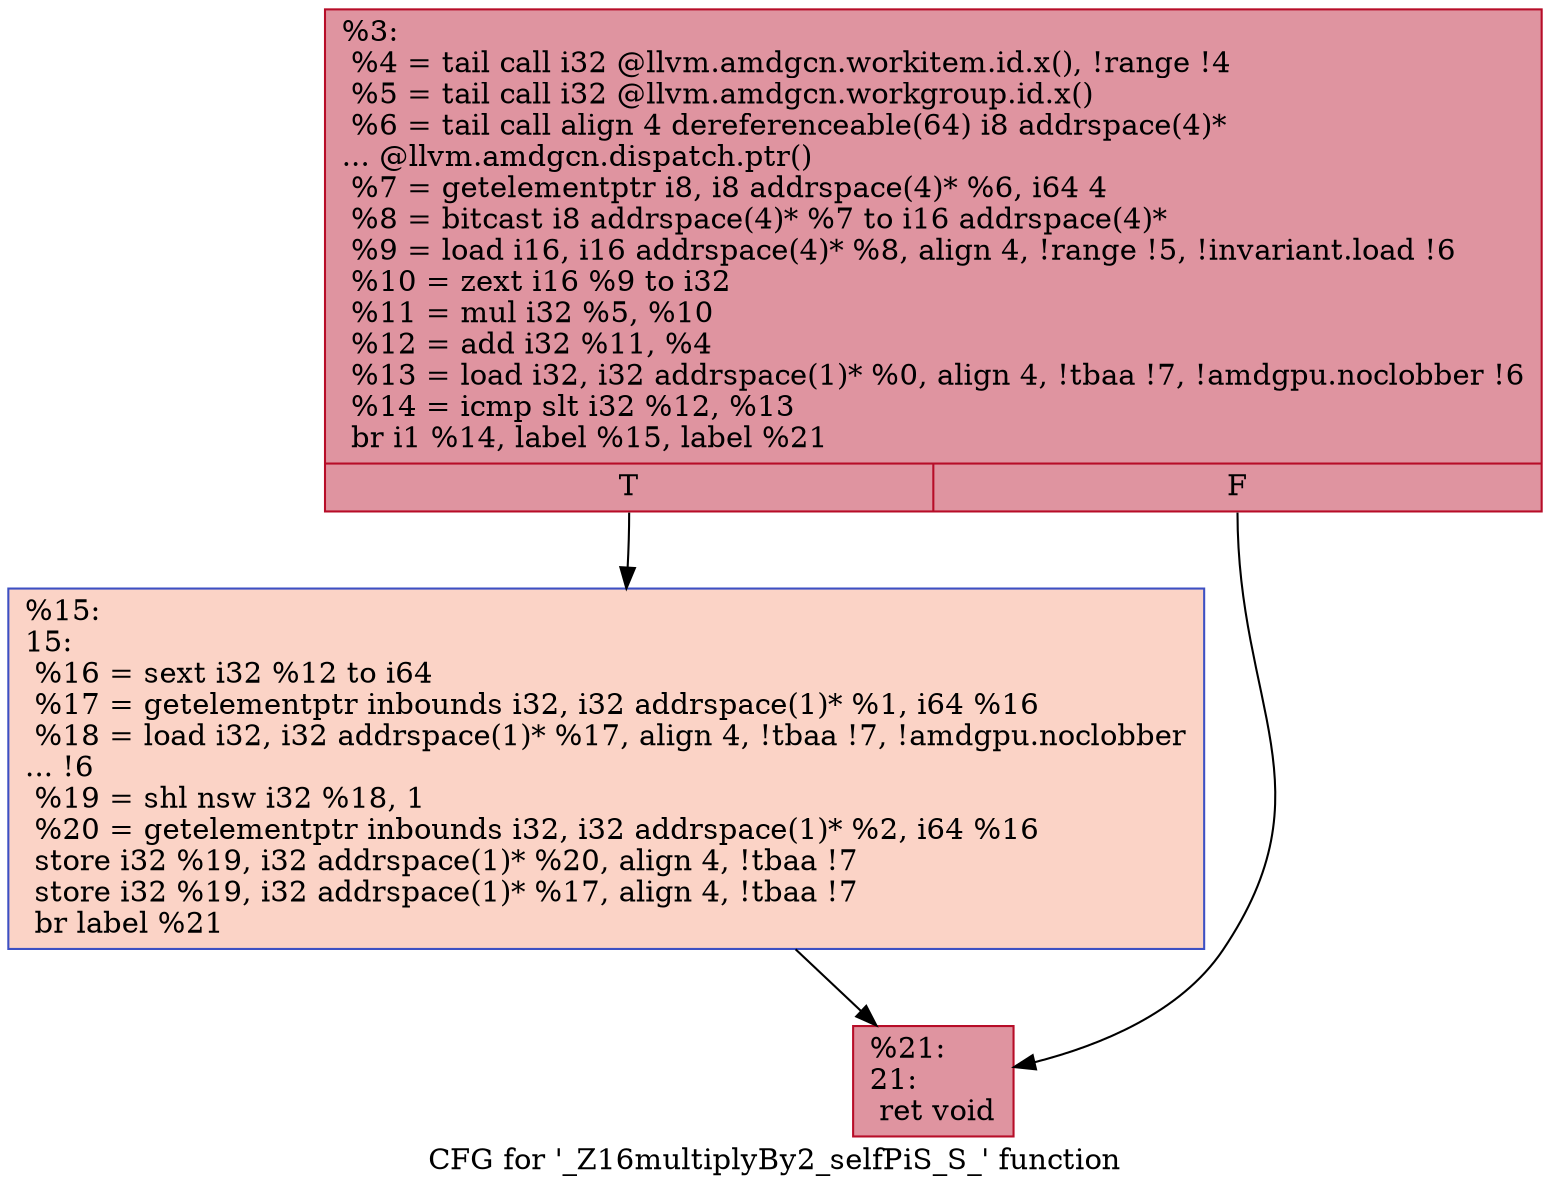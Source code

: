 digraph "CFG for '_Z16multiplyBy2_selfPiS_S_' function" {
	label="CFG for '_Z16multiplyBy2_selfPiS_S_' function";

	Node0x54000f0 [shape=record,color="#b70d28ff", style=filled, fillcolor="#b70d2870",label="{%3:\l  %4 = tail call i32 @llvm.amdgcn.workitem.id.x(), !range !4\l  %5 = tail call i32 @llvm.amdgcn.workgroup.id.x()\l  %6 = tail call align 4 dereferenceable(64) i8 addrspace(4)*\l... @llvm.amdgcn.dispatch.ptr()\l  %7 = getelementptr i8, i8 addrspace(4)* %6, i64 4\l  %8 = bitcast i8 addrspace(4)* %7 to i16 addrspace(4)*\l  %9 = load i16, i16 addrspace(4)* %8, align 4, !range !5, !invariant.load !6\l  %10 = zext i16 %9 to i32\l  %11 = mul i32 %5, %10\l  %12 = add i32 %11, %4\l  %13 = load i32, i32 addrspace(1)* %0, align 4, !tbaa !7, !amdgpu.noclobber !6\l  %14 = icmp slt i32 %12, %13\l  br i1 %14, label %15, label %21\l|{<s0>T|<s1>F}}"];
	Node0x54000f0:s0 -> Node0x5402840;
	Node0x54000f0:s1 -> Node0x54028d0;
	Node0x5402840 [shape=record,color="#3d50c3ff", style=filled, fillcolor="#f59c7d70",label="{%15:\l15:                                               \l  %16 = sext i32 %12 to i64\l  %17 = getelementptr inbounds i32, i32 addrspace(1)* %1, i64 %16\l  %18 = load i32, i32 addrspace(1)* %17, align 4, !tbaa !7, !amdgpu.noclobber\l... !6\l  %19 = shl nsw i32 %18, 1\l  %20 = getelementptr inbounds i32, i32 addrspace(1)* %2, i64 %16\l  store i32 %19, i32 addrspace(1)* %20, align 4, !tbaa !7\l  store i32 %19, i32 addrspace(1)* %17, align 4, !tbaa !7\l  br label %21\l}"];
	Node0x5402840 -> Node0x54028d0;
	Node0x54028d0 [shape=record,color="#b70d28ff", style=filled, fillcolor="#b70d2870",label="{%21:\l21:                                               \l  ret void\l}"];
}
